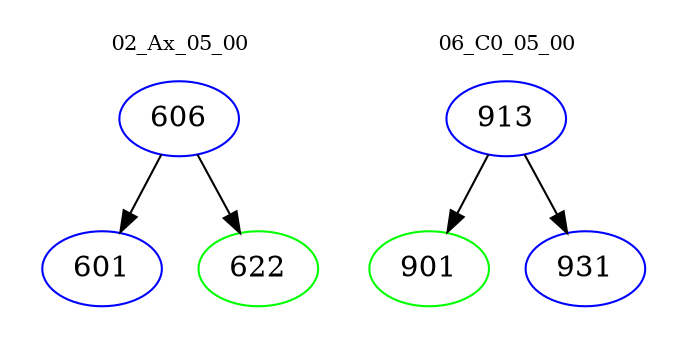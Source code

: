 digraph{
subgraph cluster_0 {
color = white
label = "02_Ax_05_00";
fontsize=10;
T0_606 [label="606", color="blue"]
T0_606 -> T0_601 [color="black"]
T0_601 [label="601", color="blue"]
T0_606 -> T0_622 [color="black"]
T0_622 [label="622", color="green"]
}
subgraph cluster_1 {
color = white
label = "06_C0_05_00";
fontsize=10;
T1_913 [label="913", color="blue"]
T1_913 -> T1_901 [color="black"]
T1_901 [label="901", color="green"]
T1_913 -> T1_931 [color="black"]
T1_931 [label="931", color="blue"]
}
}
